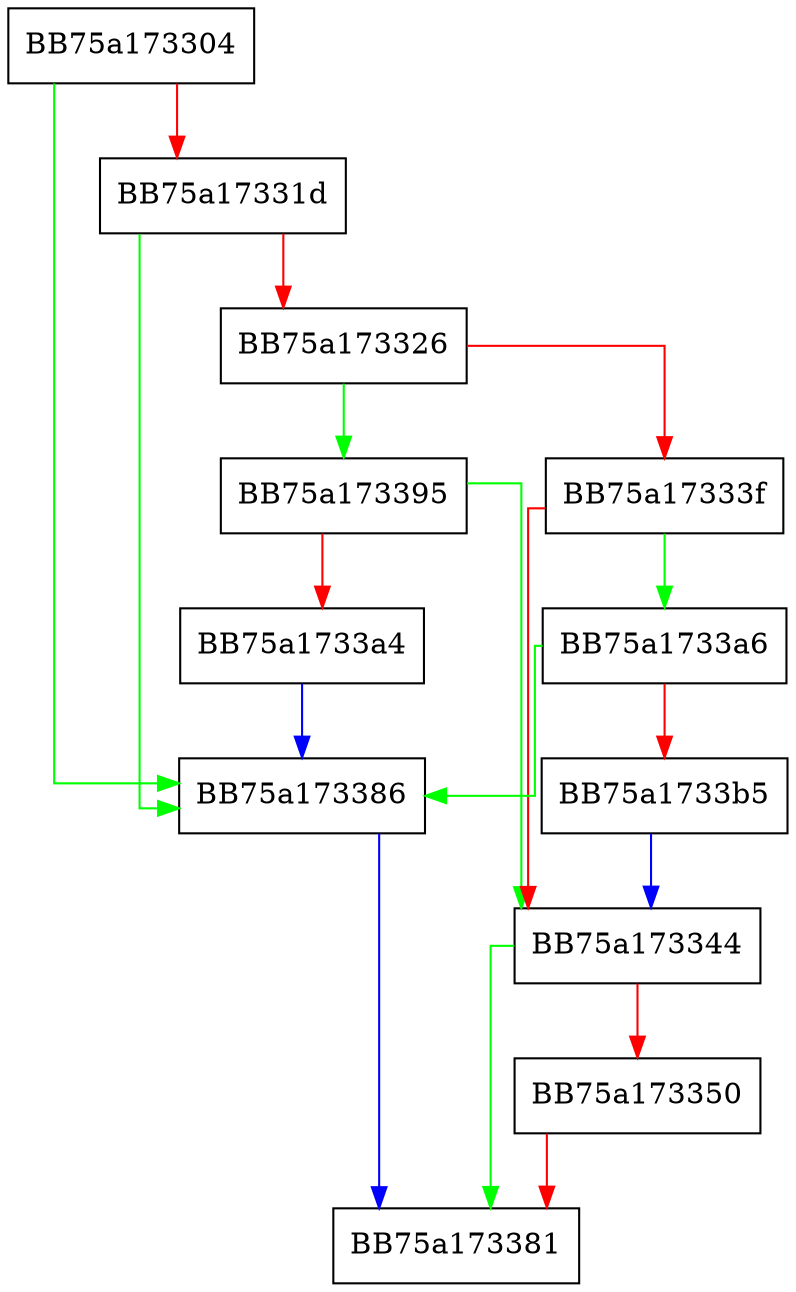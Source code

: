 digraph modulo {
  node [shape="box"];
  graph [splines=ortho];
  BB75a173304 -> BB75a173386 [color="green"];
  BB75a173304 -> BB75a17331d [color="red"];
  BB75a17331d -> BB75a173386 [color="green"];
  BB75a17331d -> BB75a173326 [color="red"];
  BB75a173326 -> BB75a173395 [color="green"];
  BB75a173326 -> BB75a17333f [color="red"];
  BB75a17333f -> BB75a1733a6 [color="green"];
  BB75a17333f -> BB75a173344 [color="red"];
  BB75a173344 -> BB75a173381 [color="green"];
  BB75a173344 -> BB75a173350 [color="red"];
  BB75a173350 -> BB75a173381 [color="red"];
  BB75a173386 -> BB75a173381 [color="blue"];
  BB75a173395 -> BB75a173344 [color="green"];
  BB75a173395 -> BB75a1733a4 [color="red"];
  BB75a1733a4 -> BB75a173386 [color="blue"];
  BB75a1733a6 -> BB75a173386 [color="green"];
  BB75a1733a6 -> BB75a1733b5 [color="red"];
  BB75a1733b5 -> BB75a173344 [color="blue"];
}